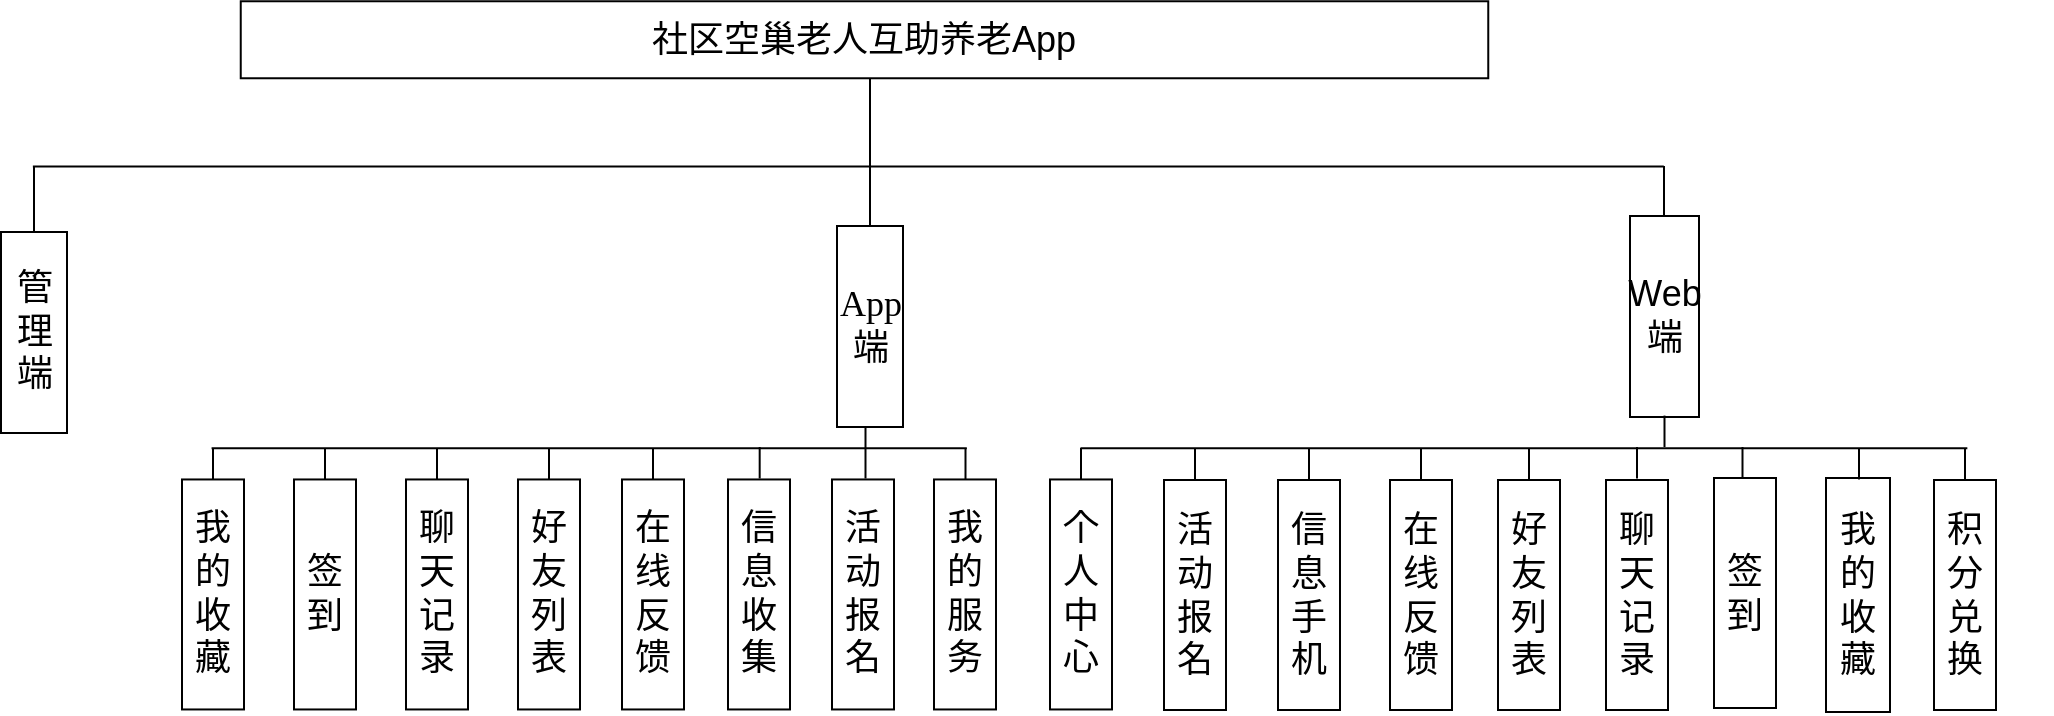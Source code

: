 <mxfile version="24.3.1" type="github">
  <diagram name="第 1 页" id="QtoNfeMx4AhmyPTobp5a">
    <mxGraphModel dx="1309" dy="704" grid="0" gridSize="10" guides="1" tooltips="1" connect="1" arrows="0" fold="1" page="1" pageScale="1" pageWidth="1169" pageHeight="827" math="0" shadow="0">
      <root>
        <mxCell id="0" />
        <mxCell id="1" parent="0" />
        <mxCell id="bpN3n82NGNXdfwb5RgEO-7" value="&lt;font style=&quot;font-size: 18px;&quot;&gt;社区空巢老人互助养老App&lt;/font&gt;" style="rounded=0;whiteSpace=wrap;html=1;rotation=90;horizontal=0;direction=south;" vertex="1" parent="1">
          <mxGeometry x="565" y="-271" width="38.5" height="623.76" as="geometry" />
        </mxCell>
        <mxCell id="bpN3n82NGNXdfwb5RgEO-10" value="&lt;font style=&quot;font-size: 18px;&quot;&gt;管理端&lt;/font&gt;" style="rounded=0;whiteSpace=wrap;html=1;direction=south;" vertex="1" parent="1">
          <mxGeometry x="152.5" y="137" width="33" height="100.5" as="geometry" />
        </mxCell>
        <mxCell id="bpN3n82NGNXdfwb5RgEO-15" value="" style="line;strokeWidth=1;html=1;fontSize=9;rotation=90;direction=south;" vertex="1" parent="1">
          <mxGeometry x="571.17" y="-303.43" width="10" height="815.47" as="geometry" />
        </mxCell>
        <mxCell id="bpN3n82NGNXdfwb5RgEO-16" value="" style="line;strokeWidth=1;html=1;direction=south;" vertex="1" parent="1">
          <mxGeometry x="582" y="60" width="10" height="44" as="geometry" />
        </mxCell>
        <mxCell id="bpN3n82NGNXdfwb5RgEO-21" value="" style="line;strokeWidth=1;html=1;direction=south;" vertex="1" parent="1">
          <mxGeometry x="164" y="104" width="10" height="33" as="geometry" />
        </mxCell>
        <mxCell id="bpN3n82NGNXdfwb5RgEO-25" value="" style="line;strokeWidth=1;html=1;direction=south;" vertex="1" parent="1">
          <mxGeometry x="582" y="104" width="10" height="31" as="geometry" />
        </mxCell>
        <mxCell id="bpN3n82NGNXdfwb5RgEO-26" value="&lt;font style=&quot;font-size: 18px;&quot;&gt;聊天记录&lt;/font&gt;" style="rounded=0;whiteSpace=wrap;html=1;direction=south;" vertex="1" parent="1">
          <mxGeometry x="955" y="261" width="31" height="115" as="geometry" />
        </mxCell>
        <mxCell id="bpN3n82NGNXdfwb5RgEO-28" value="&lt;font style=&quot;font-size: 18px;&quot;&gt;好友列表&lt;/font&gt;" style="rounded=0;whiteSpace=wrap;html=1;direction=south;" vertex="1" parent="1">
          <mxGeometry x="901" y="261" width="31" height="115" as="geometry" />
        </mxCell>
        <mxCell id="bpN3n82NGNXdfwb5RgEO-30" value="&lt;font style=&quot;font-size: 18px;&quot;&gt;在线反馈&lt;/font&gt;" style="rounded=0;whiteSpace=wrap;html=1;direction=south;" vertex="1" parent="1">
          <mxGeometry x="847" y="261" width="31" height="115" as="geometry" />
        </mxCell>
        <mxCell id="bpN3n82NGNXdfwb5RgEO-32" value="&lt;font style=&quot;font-size: 18px;&quot;&gt;信息手机&lt;/font&gt;" style="rounded=0;whiteSpace=wrap;html=1;direction=south;" vertex="1" parent="1">
          <mxGeometry x="791" y="261" width="31" height="115" as="geometry" />
        </mxCell>
        <mxCell id="bpN3n82NGNXdfwb5RgEO-36" value="" style="line;strokeWidth=1;html=1;direction=south;" vertex="1" parent="1">
          <mxGeometry x="979" y="104" width="10" height="29.38" as="geometry" />
        </mxCell>
        <mxCell id="bpN3n82NGNXdfwb5RgEO-41" value="&lt;font face=&quot;Times New Roman&quot;&gt;&lt;span style=&quot;font-size: 18px;&quot;&gt;App&lt;/span&gt;&lt;/font&gt;&lt;br&gt;&lt;div style=&quot;font-size: 18px;&quot;&gt;&lt;div style=&quot;&quot;&gt;&lt;font style=&quot;font-size: 18px;&quot;&gt;端&lt;/font&gt;&lt;/div&gt;&lt;/div&gt;" style="rounded=0;whiteSpace=wrap;html=1;direction=south;" vertex="1" parent="1">
          <mxGeometry x="570.5" y="134" width="33" height="100.5" as="geometry" />
        </mxCell>
        <mxCell id="bpN3n82NGNXdfwb5RgEO-42" value="&lt;font style=&quot;font-size: 18px;&quot;&gt;Web端&lt;/font&gt;" style="rounded=0;whiteSpace=wrap;html=1;direction=south;" vertex="1" parent="1">
          <mxGeometry x="967" y="129" width="34.5" height="100.5" as="geometry" />
        </mxCell>
        <mxCell id="bpN3n82NGNXdfwb5RgEO-44" value="&lt;font style=&quot;font-size: 18px;&quot;&gt;签到&lt;/font&gt;" style="rounded=0;whiteSpace=wrap;html=1;direction=south;" vertex="1" parent="1">
          <mxGeometry x="1009" y="260" width="31" height="115" as="geometry" />
        </mxCell>
        <mxCell id="bpN3n82NGNXdfwb5RgEO-45" value="&lt;font style=&quot;font-size: 18px;&quot;&gt;我的收藏&lt;/font&gt;" style="rounded=0;whiteSpace=wrap;html=1;direction=south;" vertex="1" parent="1">
          <mxGeometry x="1065" y="260" width="32" height="117" as="geometry" />
        </mxCell>
        <mxCell id="bpN3n82NGNXdfwb5RgEO-46" value="&lt;font style=&quot;font-size: 18px;&quot;&gt;积分兑换&lt;/font&gt;" style="rounded=0;whiteSpace=wrap;html=1;direction=south;" vertex="1" parent="1">
          <mxGeometry x="1119" y="261" width="31" height="115" as="geometry" />
        </mxCell>
        <mxCell id="bpN3n82NGNXdfwb5RgEO-47" value="&lt;font style=&quot;font-size: 18px;&quot;&gt;我的收藏&lt;/font&gt;" style="rounded=0;whiteSpace=wrap;html=1;direction=south;" vertex="1" parent="1">
          <mxGeometry x="243" y="260.73" width="31" height="115" as="geometry" />
        </mxCell>
        <mxCell id="bpN3n82NGNXdfwb5RgEO-48" value="&lt;font style=&quot;font-size: 18px;&quot;&gt;签到&lt;/font&gt;" style="rounded=0;whiteSpace=wrap;html=1;direction=south;" vertex="1" parent="1">
          <mxGeometry x="299" y="260.73" width="31" height="115" as="geometry" />
        </mxCell>
        <mxCell id="bpN3n82NGNXdfwb5RgEO-49" value="&lt;font style=&quot;font-size: 18px;&quot;&gt;聊天记录&lt;/font&gt;" style="rounded=0;whiteSpace=wrap;html=1;direction=south;" vertex="1" parent="1">
          <mxGeometry x="355" y="260.73" width="31" height="115" as="geometry" />
        </mxCell>
        <mxCell id="bpN3n82NGNXdfwb5RgEO-50" value="&lt;font style=&quot;font-size: 18px;&quot;&gt;活动报名&lt;/font&gt;" style="rounded=0;whiteSpace=wrap;html=1;direction=south;" vertex="1" parent="1">
          <mxGeometry x="734" y="261" width="31" height="115" as="geometry" />
        </mxCell>
        <mxCell id="bpN3n82NGNXdfwb5RgEO-51" value="&lt;font style=&quot;font-size: 18px;&quot;&gt;个人中心&lt;/font&gt;" style="rounded=0;whiteSpace=wrap;html=1;direction=south;" vertex="1" parent="1">
          <mxGeometry x="677" y="260.73" width="31" height="115" as="geometry" />
        </mxCell>
        <mxCell id="bpN3n82NGNXdfwb5RgEO-52" value="&lt;font style=&quot;font-size: 18px;&quot;&gt;我的服务&lt;/font&gt;" style="rounded=0;whiteSpace=wrap;html=1;direction=south;" vertex="1" parent="1">
          <mxGeometry x="619" y="260.73" width="31" height="115" as="geometry" />
        </mxCell>
        <mxCell id="bpN3n82NGNXdfwb5RgEO-53" value="&lt;font style=&quot;font-size: 18px;&quot;&gt;活动报名&lt;/font&gt;" style="rounded=0;whiteSpace=wrap;html=1;direction=south;" vertex="1" parent="1">
          <mxGeometry x="568" y="260.73" width="31" height="115" as="geometry" />
        </mxCell>
        <mxCell id="bpN3n82NGNXdfwb5RgEO-54" value="&lt;font style=&quot;font-size: 18px;&quot;&gt;信息收集&lt;/font&gt;" style="rounded=0;whiteSpace=wrap;html=1;direction=south;" vertex="1" parent="1">
          <mxGeometry x="516" y="260.73" width="31" height="115" as="geometry" />
        </mxCell>
        <mxCell id="bpN3n82NGNXdfwb5RgEO-55" value="&lt;font style=&quot;font-size: 18px;&quot;&gt;在线反馈&lt;/font&gt;" style="rounded=0;whiteSpace=wrap;html=1;direction=south;" vertex="1" parent="1">
          <mxGeometry x="463" y="260.73" width="31" height="115" as="geometry" />
        </mxCell>
        <mxCell id="bpN3n82NGNXdfwb5RgEO-56" value="&lt;font style=&quot;font-size: 18px;&quot;&gt;好友列表&lt;/font&gt;" style="rounded=0;whiteSpace=wrap;html=1;direction=south;" vertex="1" parent="1">
          <mxGeometry x="411" y="260.73" width="31" height="115" as="geometry" />
        </mxCell>
        <mxCell id="bpN3n82NGNXdfwb5RgEO-61" value="" style="line;strokeWidth=1;html=1;direction=south;" vertex="1" parent="1">
          <mxGeometry x="542" y="234.5" width="85.5" height="25.75" as="geometry" />
        </mxCell>
        <mxCell id="bpN3n82NGNXdfwb5RgEO-62" value="" style="line;strokeWidth=1;html=1;fontSize=9;rotation=90;direction=south;" vertex="1" parent="1">
          <mxGeometry x="441.6" y="56.36" width="10" height="377.62" as="geometry" />
        </mxCell>
        <mxCell id="bpN3n82NGNXdfwb5RgEO-64" value="" style="line;strokeWidth=1;html=1;direction=south;" vertex="1" parent="1">
          <mxGeometry x="592" y="245" width="85.5" height="15.73" as="geometry" />
        </mxCell>
        <mxCell id="bpN3n82NGNXdfwb5RgEO-65" value="" style="line;strokeWidth=1;html=1;direction=south;" vertex="1" parent="1">
          <mxGeometry x="489.09" y="244.52" width="85.5" height="15.73" as="geometry" />
        </mxCell>
        <mxCell id="bpN3n82NGNXdfwb5RgEO-66" value="" style="line;strokeWidth=1;html=1;direction=south;" vertex="1" parent="1">
          <mxGeometry x="435.75" y="245" width="85.5" height="15.73" as="geometry" />
        </mxCell>
        <mxCell id="bpN3n82NGNXdfwb5RgEO-67" value="" style="line;strokeWidth=1;html=1;direction=south;" vertex="1" parent="1">
          <mxGeometry x="383.75" y="245.0" width="85.5" height="15.73" as="geometry" />
        </mxCell>
        <mxCell id="bpN3n82NGNXdfwb5RgEO-68" value="" style="line;strokeWidth=1;html=1;direction=south;" vertex="1" parent="1">
          <mxGeometry x="327.75" y="245.0" width="85.5" height="15.73" as="geometry" />
        </mxCell>
        <mxCell id="bpN3n82NGNXdfwb5RgEO-69" value="" style="line;strokeWidth=1;html=1;direction=south;" vertex="1" parent="1">
          <mxGeometry x="271.75" y="245.0" width="85.5" height="15.73" as="geometry" />
        </mxCell>
        <mxCell id="bpN3n82NGNXdfwb5RgEO-70" value="" style="line;strokeWidth=1;html=1;direction=south;" vertex="1" parent="1">
          <mxGeometry x="215.75" y="245.0" width="85.5" height="15.73" as="geometry" />
        </mxCell>
        <mxCell id="bpN3n82NGNXdfwb5RgEO-72" value="" style="line;strokeWidth=1;html=1;fontSize=9;rotation=90;direction=south;" vertex="1" parent="1">
          <mxGeometry x="908.96" y="23.45" width="10" height="443.43" as="geometry" />
        </mxCell>
        <mxCell id="bpN3n82NGNXdfwb5RgEO-73" value="" style="line;strokeWidth=1;html=1;direction=south;" vertex="1" parent="1">
          <mxGeometry x="927.75" y="244.52" width="85.5" height="15.73" as="geometry" />
        </mxCell>
        <mxCell id="bpN3n82NGNXdfwb5RgEO-74" value="" style="line;strokeWidth=1;html=1;direction=south;" vertex="1" parent="1">
          <mxGeometry x="873.75" y="245.27" width="85.5" height="15.73" as="geometry" />
        </mxCell>
        <mxCell id="bpN3n82NGNXdfwb5RgEO-75" value="" style="line;strokeWidth=1;html=1;direction=south;" vertex="1" parent="1">
          <mxGeometry x="819.75" y="245.27" width="85.5" height="15.73" as="geometry" />
        </mxCell>
        <mxCell id="bpN3n82NGNXdfwb5RgEO-76" value="" style="line;strokeWidth=1;html=1;direction=south;" vertex="1" parent="1">
          <mxGeometry x="763.75" y="245.27" width="85.5" height="15.73" as="geometry" />
        </mxCell>
        <mxCell id="bpN3n82NGNXdfwb5RgEO-77" value="" style="line;strokeWidth=1;html=1;direction=south;" vertex="1" parent="1">
          <mxGeometry x="706.75" y="245.0" width="85.5" height="15.73" as="geometry" />
        </mxCell>
        <mxCell id="bpN3n82NGNXdfwb5RgEO-78" value="" style="line;strokeWidth=1;html=1;direction=south;" vertex="1" parent="1">
          <mxGeometry x="941.5" y="228.79" width="85.5" height="15.73" as="geometry" />
        </mxCell>
        <mxCell id="bpN3n82NGNXdfwb5RgEO-79" value="" style="line;strokeWidth=1;html=1;direction=south;" vertex="1" parent="1">
          <mxGeometry x="649.75" y="245.0" width="85.5" height="15.73" as="geometry" />
        </mxCell>
        <mxCell id="bpN3n82NGNXdfwb5RgEO-80" value="" style="line;strokeWidth=1;html=1;direction=south;" vertex="1" parent="1">
          <mxGeometry x="980.5" y="244.52" width="85.5" height="15.73" as="geometry" />
        </mxCell>
        <mxCell id="bpN3n82NGNXdfwb5RgEO-81" value="" style="line;strokeWidth=1;html=1;direction=south;" vertex="1" parent="1">
          <mxGeometry x="1038.75" y="245" width="85.5" height="15.73" as="geometry" />
        </mxCell>
        <mxCell id="bpN3n82NGNXdfwb5RgEO-82" value="" style="line;strokeWidth=1;html=1;direction=south;" vertex="1" parent="1">
          <mxGeometry x="1091.75" y="245.27" width="85.5" height="15.73" as="geometry" />
        </mxCell>
      </root>
    </mxGraphModel>
  </diagram>
</mxfile>
